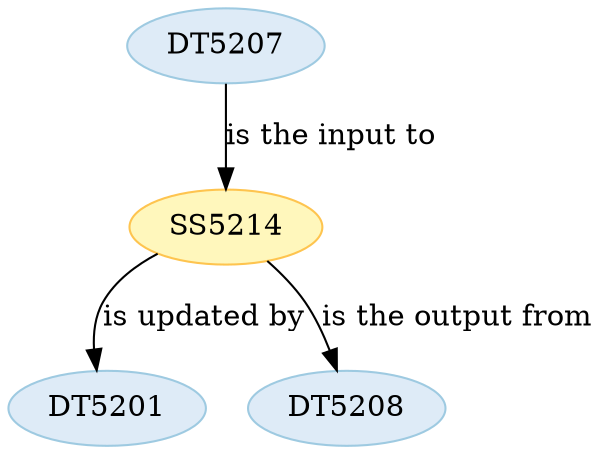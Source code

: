 strict digraph {


	"DT5201" [ color="2", colorscheme="blues3", fillcolor="1", style="filled",  weight=0 ];

	"DT5207" [ color="2", colorscheme="blues3", fillcolor="1", style="filled",  weight=0 ];

	"DT5207" -> "SS5214" [ label="is the input to", labeltooltip="DT5207 - is the input to - SS5214",  weight=0 ];

	"DT5208" [ color="2", colorscheme="blues3", fillcolor="1", style="filled",  weight=0 ];

	"SS5214" [ color="2", colorscheme="ylorbr3", fillcolor="1", style="filled",  weight=0 ];

	"SS5214" -> "DT5201" [ label="is updated by", labeltooltip="DT5201 - is updated by - SS5214",  weight=0 ];

	"SS5214" -> "DT5208" [ label="is the output from", labeltooltip="DT5208 - is the output from - SS5214",  weight=0 ];

}
